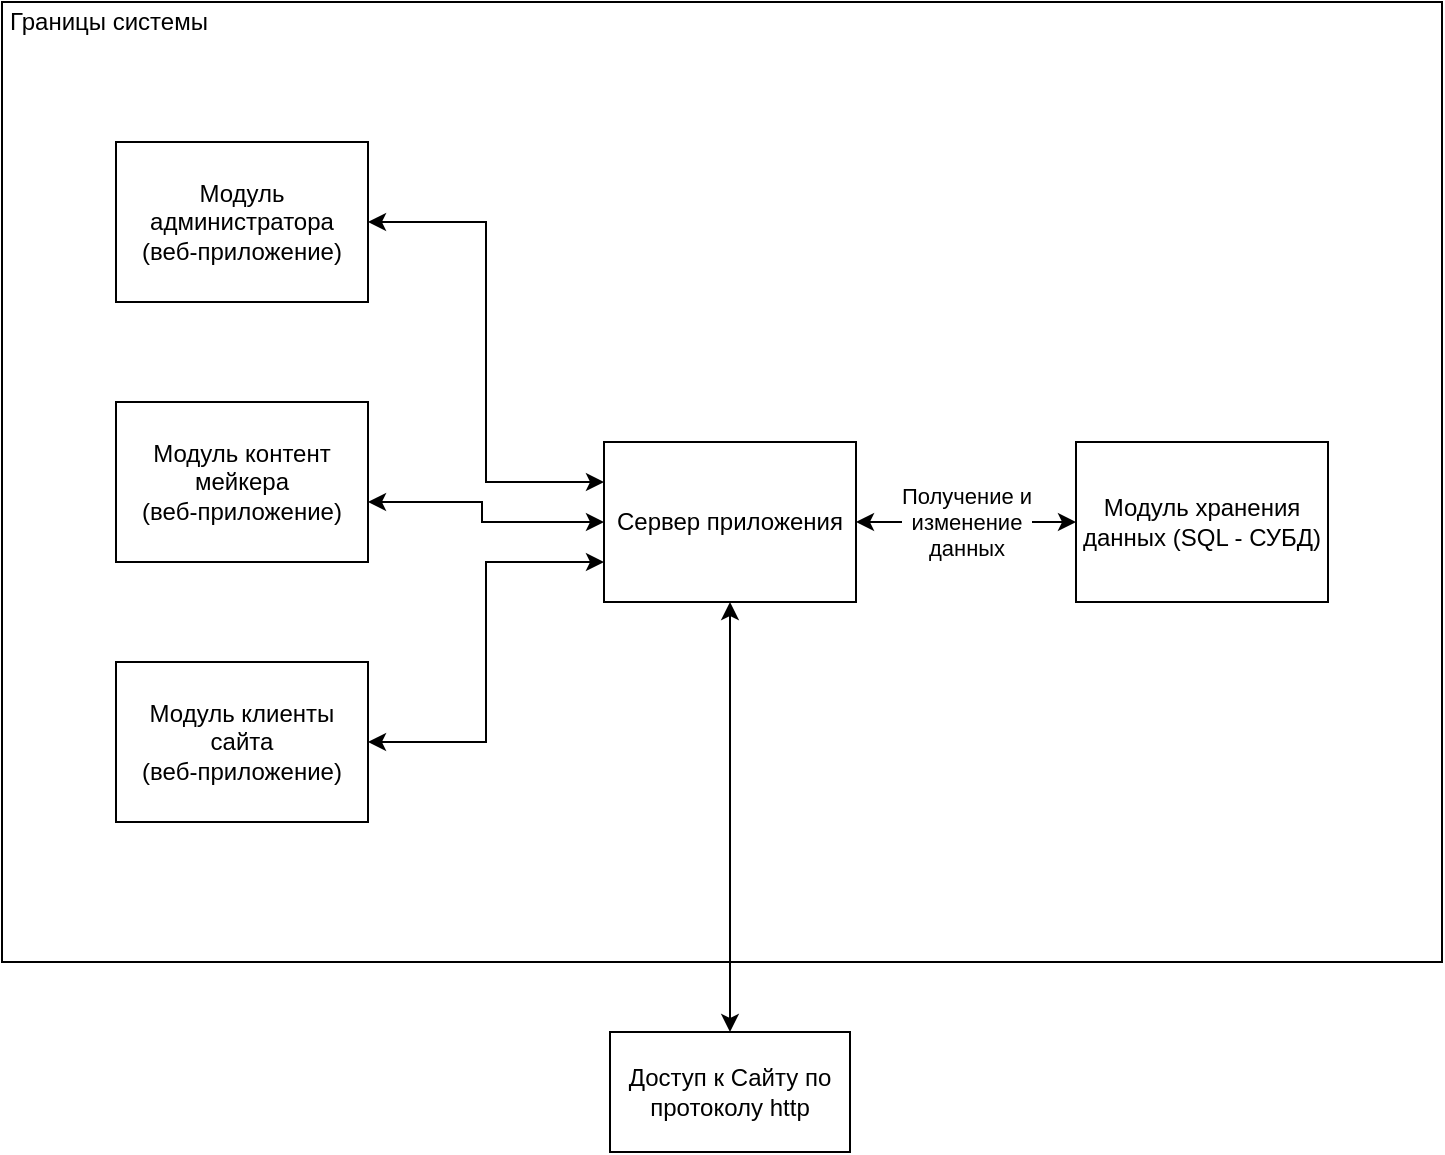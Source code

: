 <mxfile version="12.6.5" type="device"><diagram id="RtwVjWB8aUbJSqxVk8B5" name="Page-1"><mxGraphModel dx="1170" dy="1257" grid="1" gridSize="10" guides="1" tooltips="1" connect="1" arrows="1" fold="1" page="1" pageScale="1" pageWidth="827" pageHeight="1169" math="0" shadow="0"><root><mxCell id="0"/><mxCell id="1" parent="0"/><mxCell id="rEEYCSYTsSL-UTi5zXiM-1" value="" style="rounded=0;whiteSpace=wrap;html=1;align=left;" vertex="1" parent="1"><mxGeometry x="63" y="50" width="720" height="480" as="geometry"/></mxCell><mxCell id="rEEYCSYTsSL-UTi5zXiM-2" value="Границы системы" style="text;html=1;strokeColor=none;fillColor=none;align=center;verticalAlign=middle;whiteSpace=wrap;rounded=0;" vertex="1" parent="1"><mxGeometry x="63" y="50" width="107" height="20" as="geometry"/></mxCell><mxCell id="rEEYCSYTsSL-UTi5zXiM-3" style="edgeStyle=orthogonalEdgeStyle;rounded=0;orthogonalLoop=1;jettySize=auto;html=1;entryX=0.5;entryY=0;entryDx=0;entryDy=0;startArrow=classic;startFill=1;" edge="1" parent="1" source="rEEYCSYTsSL-UTi5zXiM-4" target="rEEYCSYTsSL-UTi5zXiM-13"><mxGeometry relative="1" as="geometry"><mxPoint x="427" y="590" as="targetPoint"/></mxGeometry></mxCell><mxCell id="rEEYCSYTsSL-UTi5zXiM-4" value="Сервер приложения" style="rounded=0;whiteSpace=wrap;html=1;" vertex="1" parent="1"><mxGeometry x="364" y="270" width="126" height="80" as="geometry"/></mxCell><mxCell id="rEEYCSYTsSL-UTi5zXiM-5" value="Модуль хранения данных (SQL - СУБД)" style="rounded=0;whiteSpace=wrap;html=1;" vertex="1" parent="1"><mxGeometry x="600" y="270" width="126" height="80" as="geometry"/></mxCell><mxCell id="rEEYCSYTsSL-UTi5zXiM-6" style="edgeStyle=orthogonalEdgeStyle;rounded=0;orthogonalLoop=1;jettySize=auto;html=1;entryX=0;entryY=0.25;entryDx=0;entryDy=0;startArrow=classic;startFill=1;" edge="1" parent="1" source="rEEYCSYTsSL-UTi5zXiM-7" target="rEEYCSYTsSL-UTi5zXiM-4"><mxGeometry relative="1" as="geometry"/></mxCell><mxCell id="rEEYCSYTsSL-UTi5zXiM-7" value="&lt;div&gt;Модуль администратора&lt;/div&gt;&lt;div&gt;(веб-приложение)&lt;br&gt;&lt;/div&gt;" style="rounded=0;whiteSpace=wrap;html=1;" vertex="1" parent="1"><mxGeometry x="120" y="120" width="126" height="80" as="geometry"/></mxCell><mxCell id="rEEYCSYTsSL-UTi5zXiM-8" style="edgeStyle=orthogonalEdgeStyle;rounded=0;orthogonalLoop=1;jettySize=auto;html=1;entryX=0;entryY=0.5;entryDx=0;entryDy=0;startArrow=classic;startFill=1;" edge="1" parent="1" source="rEEYCSYTsSL-UTi5zXiM-9" target="rEEYCSYTsSL-UTi5zXiM-4"><mxGeometry relative="1" as="geometry"><mxPoint x="360" y="310" as="targetPoint"/><Array as="points"><mxPoint x="303" y="300"/><mxPoint x="303" y="310"/></Array></mxGeometry></mxCell><mxCell id="rEEYCSYTsSL-UTi5zXiM-9" value="&lt;div&gt;Модуль контент мейкера&lt;br&gt;&lt;/div&gt;&lt;div&gt;(веб-приложение)&lt;br&gt;&lt;/div&gt;" style="rounded=0;whiteSpace=wrap;html=1;" vertex="1" parent="1"><mxGeometry x="120" y="250" width="126" height="80" as="geometry"/></mxCell><mxCell id="rEEYCSYTsSL-UTi5zXiM-10" style="edgeStyle=orthogonalEdgeStyle;rounded=0;orthogonalLoop=1;jettySize=auto;html=1;entryX=0;entryY=0.75;entryDx=0;entryDy=0;startArrow=classic;startFill=1;" edge="1" parent="1" source="rEEYCSYTsSL-UTi5zXiM-11" target="rEEYCSYTsSL-UTi5zXiM-4"><mxGeometry relative="1" as="geometry"/></mxCell><mxCell id="rEEYCSYTsSL-UTi5zXiM-11" value="&lt;div&gt;Модуль клиенты сайта&lt;br&gt;&lt;/div&gt;&lt;div&gt;(веб-приложение)&lt;br&gt;&lt;/div&gt;" style="rounded=0;whiteSpace=wrap;html=1;" vertex="1" parent="1"><mxGeometry x="120" y="380" width="126" height="80" as="geometry"/></mxCell><mxCell id="rEEYCSYTsSL-UTi5zXiM-12" value="&lt;div&gt;Получение и &lt;br&gt;&lt;/div&gt;&lt;div&gt;изменение &lt;br&gt;&lt;/div&gt;&lt;div&gt;данных&lt;br&gt;&lt;/div&gt;" style="endArrow=classic;startArrow=classic;html=1;exitX=1;exitY=0.5;exitDx=0;exitDy=0;" edge="1" parent="1" source="rEEYCSYTsSL-UTi5zXiM-4" target="rEEYCSYTsSL-UTi5zXiM-5"><mxGeometry width="50" height="50" relative="1" as="geometry"><mxPoint x="510" y="350" as="sourcePoint"/><mxPoint x="560" y="300" as="targetPoint"/></mxGeometry></mxCell><mxCell id="rEEYCSYTsSL-UTi5zXiM-13" value="Доступ к Сайту по протоколу http" style="rounded=0;whiteSpace=wrap;html=1;" vertex="1" parent="1"><mxGeometry x="367" y="565" width="120" height="60" as="geometry"/></mxCell></root></mxGraphModel></diagram></mxfile>